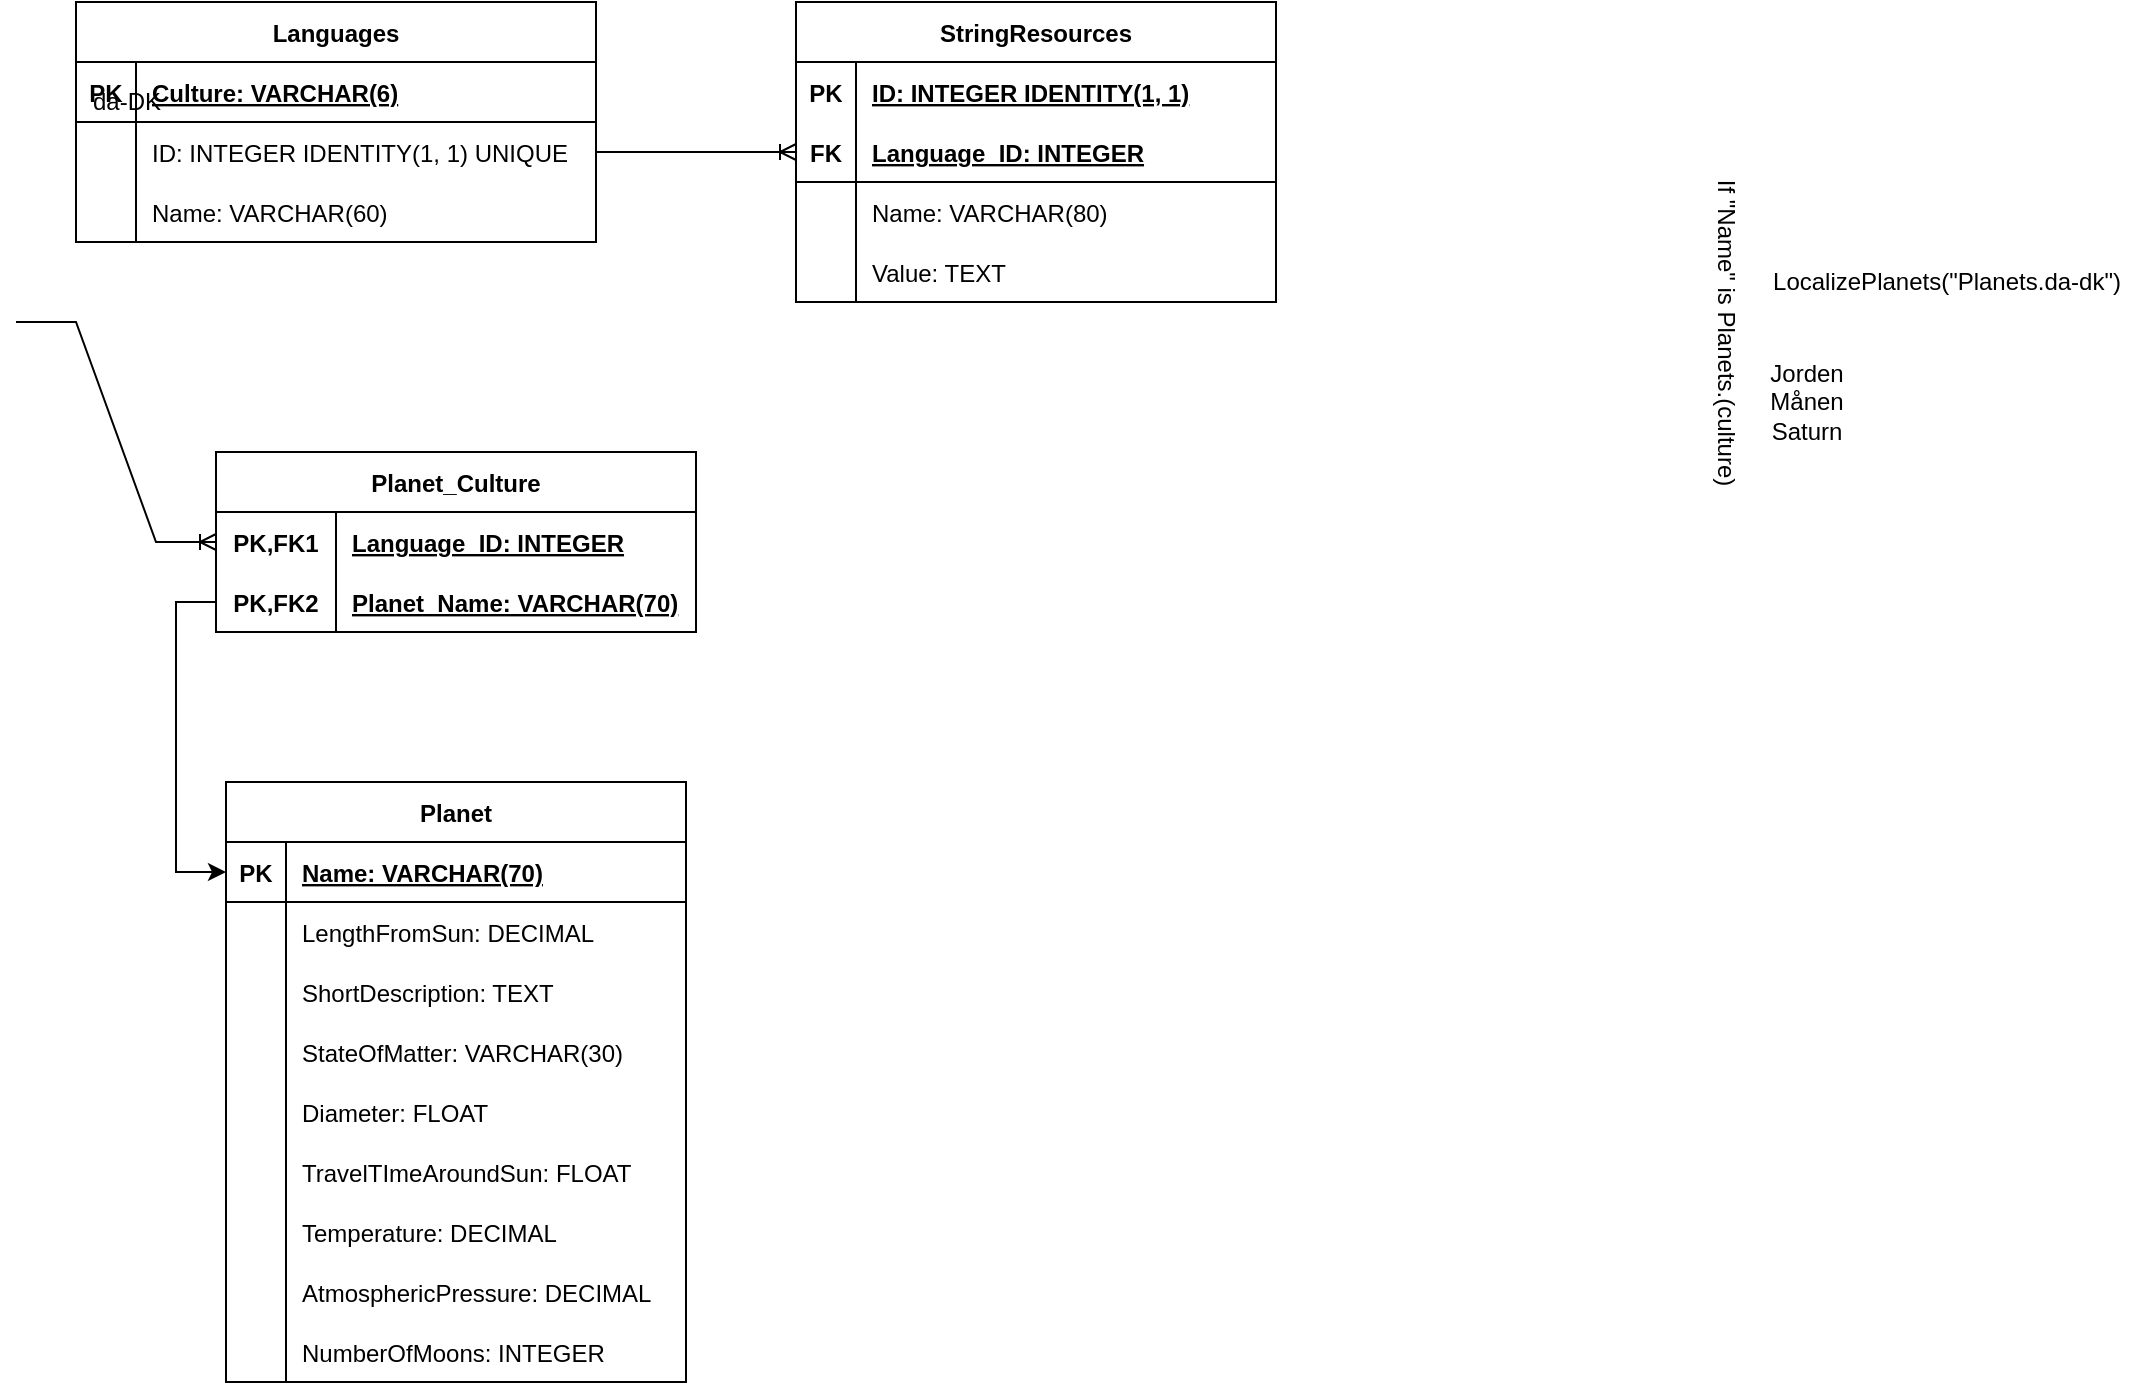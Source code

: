 <mxfile version="16.5.1" type="device"><diagram id="R2lEEEUBdFMjLlhIrx00" name="Page-1"><mxGraphModel dx="1185" dy="721" grid="1" gridSize="10" guides="1" tooltips="1" connect="1" arrows="1" fold="1" page="1" pageScale="1" pageWidth="850" pageHeight="1100" math="0" shadow="0" extFonts="Permanent Marker^https://fonts.googleapis.com/css?family=Permanent+Marker"><root><mxCell id="0"/><mxCell id="1" parent="0"/><mxCell id="n7tSkeJdSd4Lqxj-kO0n-1" value="Languages" style="shape=table;startSize=30;container=1;collapsible=1;childLayout=tableLayout;fixedRows=1;rowLines=0;fontStyle=1;align=center;resizeLast=1;" parent="1" vertex="1"><mxGeometry x="60" y="160" width="260" height="120" as="geometry"/></mxCell><mxCell id="n7tSkeJdSd4Lqxj-kO0n-2" value="" style="shape=tableRow;horizontal=0;startSize=0;swimlaneHead=0;swimlaneBody=0;fillColor=none;collapsible=0;dropTarget=0;points=[[0,0.5],[1,0.5]];portConstraint=eastwest;top=0;left=0;right=0;bottom=1;" parent="n7tSkeJdSd4Lqxj-kO0n-1" vertex="1"><mxGeometry y="30" width="260" height="30" as="geometry"/></mxCell><mxCell id="n7tSkeJdSd4Lqxj-kO0n-3" value="PK" style="shape=partialRectangle;connectable=0;fillColor=none;top=0;left=0;bottom=0;right=0;fontStyle=1;overflow=hidden;" parent="n7tSkeJdSd4Lqxj-kO0n-2" vertex="1"><mxGeometry width="30" height="30" as="geometry"><mxRectangle width="30" height="30" as="alternateBounds"/></mxGeometry></mxCell><mxCell id="n7tSkeJdSd4Lqxj-kO0n-4" value="Culture: VARCHAR(6)" style="shape=partialRectangle;connectable=0;fillColor=none;top=0;left=0;bottom=0;right=0;align=left;spacingLeft=6;fontStyle=5;overflow=hidden;" parent="n7tSkeJdSd4Lqxj-kO0n-2" vertex="1"><mxGeometry x="30" width="230" height="30" as="geometry"><mxRectangle width="230" height="30" as="alternateBounds"/></mxGeometry></mxCell><mxCell id="n7tSkeJdSd4Lqxj-kO0n-5" value="" style="shape=tableRow;horizontal=0;startSize=0;swimlaneHead=0;swimlaneBody=0;fillColor=none;collapsible=0;dropTarget=0;points=[[0,0.5],[1,0.5]];portConstraint=eastwest;top=0;left=0;right=0;bottom=0;" parent="n7tSkeJdSd4Lqxj-kO0n-1" vertex="1"><mxGeometry y="60" width="260" height="30" as="geometry"/></mxCell><mxCell id="n7tSkeJdSd4Lqxj-kO0n-6" value="" style="shape=partialRectangle;connectable=0;fillColor=none;top=0;left=0;bottom=0;right=0;editable=1;overflow=hidden;" parent="n7tSkeJdSd4Lqxj-kO0n-5" vertex="1"><mxGeometry width="30" height="30" as="geometry"><mxRectangle width="30" height="30" as="alternateBounds"/></mxGeometry></mxCell><mxCell id="n7tSkeJdSd4Lqxj-kO0n-7" value="ID: INTEGER IDENTITY(1, 1) UNIQUE" style="shape=partialRectangle;connectable=0;fillColor=none;top=0;left=0;bottom=0;right=0;align=left;spacingLeft=6;overflow=hidden;" parent="n7tSkeJdSd4Lqxj-kO0n-5" vertex="1"><mxGeometry x="30" width="230" height="30" as="geometry"><mxRectangle width="230" height="30" as="alternateBounds"/></mxGeometry></mxCell><mxCell id="n7tSkeJdSd4Lqxj-kO0n-8" value="" style="shape=tableRow;horizontal=0;startSize=0;swimlaneHead=0;swimlaneBody=0;fillColor=none;collapsible=0;dropTarget=0;points=[[0,0.5],[1,0.5]];portConstraint=eastwest;top=0;left=0;right=0;bottom=0;" parent="n7tSkeJdSd4Lqxj-kO0n-1" vertex="1"><mxGeometry y="90" width="260" height="30" as="geometry"/></mxCell><mxCell id="n7tSkeJdSd4Lqxj-kO0n-9" value="" style="shape=partialRectangle;connectable=0;fillColor=none;top=0;left=0;bottom=0;right=0;editable=1;overflow=hidden;" parent="n7tSkeJdSd4Lqxj-kO0n-8" vertex="1"><mxGeometry width="30" height="30" as="geometry"><mxRectangle width="30" height="30" as="alternateBounds"/></mxGeometry></mxCell><mxCell id="n7tSkeJdSd4Lqxj-kO0n-10" value="Name: VARCHAR(60)" style="shape=partialRectangle;connectable=0;fillColor=none;top=0;left=0;bottom=0;right=0;align=left;spacingLeft=6;overflow=hidden;" parent="n7tSkeJdSd4Lqxj-kO0n-8" vertex="1"><mxGeometry x="30" width="230" height="30" as="geometry"><mxRectangle width="230" height="30" as="alternateBounds"/></mxGeometry></mxCell><mxCell id="n7tSkeJdSd4Lqxj-kO0n-27" value="StringResources" style="shape=table;startSize=30;container=1;collapsible=1;childLayout=tableLayout;fixedRows=1;rowLines=0;fontStyle=1;align=center;resizeLast=1;" parent="1" vertex="1"><mxGeometry x="420" y="160" width="240" height="150" as="geometry"/></mxCell><mxCell id="n7tSkeJdSd4Lqxj-kO0n-28" value="" style="shape=tableRow;horizontal=0;startSize=0;swimlaneHead=0;swimlaneBody=0;fillColor=none;collapsible=0;dropTarget=0;points=[[0,0.5],[1,0.5]];portConstraint=eastwest;top=0;left=0;right=0;bottom=0;" parent="n7tSkeJdSd4Lqxj-kO0n-27" vertex="1"><mxGeometry y="30" width="240" height="30" as="geometry"/></mxCell><mxCell id="n7tSkeJdSd4Lqxj-kO0n-29" value="PK" style="shape=partialRectangle;connectable=0;fillColor=none;top=0;left=0;bottom=0;right=0;fontStyle=1;overflow=hidden;" parent="n7tSkeJdSd4Lqxj-kO0n-28" vertex="1"><mxGeometry width="30" height="30" as="geometry"><mxRectangle width="30" height="30" as="alternateBounds"/></mxGeometry></mxCell><mxCell id="n7tSkeJdSd4Lqxj-kO0n-30" value="ID: INTEGER IDENTITY(1, 1)" style="shape=partialRectangle;connectable=0;fillColor=none;top=0;left=0;bottom=0;right=0;align=left;spacingLeft=6;fontStyle=5;overflow=hidden;" parent="n7tSkeJdSd4Lqxj-kO0n-28" vertex="1"><mxGeometry x="30" width="210" height="30" as="geometry"><mxRectangle width="210" height="30" as="alternateBounds"/></mxGeometry></mxCell><mxCell id="n7tSkeJdSd4Lqxj-kO0n-31" value="" style="shape=tableRow;horizontal=0;startSize=0;swimlaneHead=0;swimlaneBody=0;fillColor=none;collapsible=0;dropTarget=0;points=[[0,0.5],[1,0.5]];portConstraint=eastwest;top=0;left=0;right=0;bottom=1;" parent="n7tSkeJdSd4Lqxj-kO0n-27" vertex="1"><mxGeometry y="60" width="240" height="30" as="geometry"/></mxCell><mxCell id="n7tSkeJdSd4Lqxj-kO0n-32" value="FK" style="shape=partialRectangle;connectable=0;fillColor=none;top=0;left=0;bottom=0;right=0;fontStyle=1;overflow=hidden;" parent="n7tSkeJdSd4Lqxj-kO0n-31" vertex="1"><mxGeometry width="30" height="30" as="geometry"><mxRectangle width="30" height="30" as="alternateBounds"/></mxGeometry></mxCell><mxCell id="n7tSkeJdSd4Lqxj-kO0n-33" value="Language_ID: INTEGER" style="shape=partialRectangle;connectable=0;fillColor=none;top=0;left=0;bottom=0;right=0;align=left;spacingLeft=6;fontStyle=5;overflow=hidden;" parent="n7tSkeJdSd4Lqxj-kO0n-31" vertex="1"><mxGeometry x="30" width="210" height="30" as="geometry"><mxRectangle width="210" height="30" as="alternateBounds"/></mxGeometry></mxCell><mxCell id="n7tSkeJdSd4Lqxj-kO0n-34" value="" style="shape=tableRow;horizontal=0;startSize=0;swimlaneHead=0;swimlaneBody=0;fillColor=none;collapsible=0;dropTarget=0;points=[[0,0.5],[1,0.5]];portConstraint=eastwest;top=0;left=0;right=0;bottom=0;" parent="n7tSkeJdSd4Lqxj-kO0n-27" vertex="1"><mxGeometry y="90" width="240" height="30" as="geometry"/></mxCell><mxCell id="n7tSkeJdSd4Lqxj-kO0n-35" value="" style="shape=partialRectangle;connectable=0;fillColor=none;top=0;left=0;bottom=0;right=0;editable=1;overflow=hidden;" parent="n7tSkeJdSd4Lqxj-kO0n-34" vertex="1"><mxGeometry width="30" height="30" as="geometry"><mxRectangle width="30" height="30" as="alternateBounds"/></mxGeometry></mxCell><mxCell id="n7tSkeJdSd4Lqxj-kO0n-36" value="Name: VARCHAR(80)" style="shape=partialRectangle;connectable=0;fillColor=none;top=0;left=0;bottom=0;right=0;align=left;spacingLeft=6;overflow=hidden;" parent="n7tSkeJdSd4Lqxj-kO0n-34" vertex="1"><mxGeometry x="30" width="210" height="30" as="geometry"><mxRectangle width="210" height="30" as="alternateBounds"/></mxGeometry></mxCell><mxCell id="n7tSkeJdSd4Lqxj-kO0n-37" value="" style="shape=tableRow;horizontal=0;startSize=0;swimlaneHead=0;swimlaneBody=0;fillColor=none;collapsible=0;dropTarget=0;points=[[0,0.5],[1,0.5]];portConstraint=eastwest;top=0;left=0;right=0;bottom=0;" parent="n7tSkeJdSd4Lqxj-kO0n-27" vertex="1"><mxGeometry y="120" width="240" height="30" as="geometry"/></mxCell><mxCell id="n7tSkeJdSd4Lqxj-kO0n-38" value="" style="shape=partialRectangle;connectable=0;fillColor=none;top=0;left=0;bottom=0;right=0;editable=1;overflow=hidden;" parent="n7tSkeJdSd4Lqxj-kO0n-37" vertex="1"><mxGeometry width="30" height="30" as="geometry"><mxRectangle width="30" height="30" as="alternateBounds"/></mxGeometry></mxCell><mxCell id="n7tSkeJdSd4Lqxj-kO0n-39" value="Value: TEXT" style="shape=partialRectangle;connectable=0;fillColor=none;top=0;left=0;bottom=0;right=0;align=left;spacingLeft=6;overflow=hidden;" parent="n7tSkeJdSd4Lqxj-kO0n-37" vertex="1"><mxGeometry x="30" width="210" height="30" as="geometry"><mxRectangle width="210" height="30" as="alternateBounds"/></mxGeometry></mxCell><mxCell id="n7tSkeJdSd4Lqxj-kO0n-40" value="" style="edgeStyle=entityRelationEdgeStyle;fontSize=12;html=1;endArrow=ERoneToMany;rounded=0;entryX=0;entryY=0.5;entryDx=0;entryDy=0;exitX=1;exitY=0.5;exitDx=0;exitDy=0;" parent="1" source="n7tSkeJdSd4Lqxj-kO0n-5" target="n7tSkeJdSd4Lqxj-kO0n-31" edge="1"><mxGeometry width="100" height="100" relative="1" as="geometry"><mxPoint x="300" y="440" as="sourcePoint"/><mxPoint x="400" y="340" as="targetPoint"/></mxGeometry></mxCell><mxCell id="E_wpOLaBPW97wljj8hit-1" value="Planet" style="shape=table;startSize=30;container=1;collapsible=1;childLayout=tableLayout;fixedRows=1;rowLines=0;fontStyle=1;align=center;resizeLast=1;" parent="1" vertex="1"><mxGeometry x="135" y="550" width="230" height="300" as="geometry"/></mxCell><mxCell id="E_wpOLaBPW97wljj8hit-30" value="" style="shape=tableRow;horizontal=0;startSize=0;swimlaneHead=0;swimlaneBody=0;fillColor=none;collapsible=0;dropTarget=0;points=[[0,0.5],[1,0.5]];portConstraint=eastwest;top=0;left=0;right=0;bottom=1;" parent="E_wpOLaBPW97wljj8hit-1" vertex="1"><mxGeometry y="30" width="230" height="30" as="geometry"/></mxCell><mxCell id="E_wpOLaBPW97wljj8hit-31" value="PK" style="shape=partialRectangle;connectable=0;fillColor=none;top=0;left=0;bottom=0;right=0;fontStyle=1;overflow=hidden;" parent="E_wpOLaBPW97wljj8hit-30" vertex="1"><mxGeometry width="30" height="30" as="geometry"><mxRectangle width="30" height="30" as="alternateBounds"/></mxGeometry></mxCell><mxCell id="E_wpOLaBPW97wljj8hit-32" value="Name: VARCHAR(70)" style="shape=partialRectangle;connectable=0;fillColor=none;top=0;left=0;bottom=0;right=0;align=left;spacingLeft=6;fontStyle=5;overflow=hidden;" parent="E_wpOLaBPW97wljj8hit-30" vertex="1"><mxGeometry x="30" width="200" height="30" as="geometry"><mxRectangle width="200" height="30" as="alternateBounds"/></mxGeometry></mxCell><mxCell id="E_wpOLaBPW97wljj8hit-5" value="" style="shape=tableRow;horizontal=0;startSize=0;swimlaneHead=0;swimlaneBody=0;fillColor=none;collapsible=0;dropTarget=0;points=[[0,0.5],[1,0.5]];portConstraint=eastwest;top=0;left=0;right=0;bottom=0;" parent="E_wpOLaBPW97wljj8hit-1" vertex="1"><mxGeometry y="60" width="230" height="30" as="geometry"/></mxCell><mxCell id="E_wpOLaBPW97wljj8hit-6" value="" style="shape=partialRectangle;connectable=0;fillColor=none;top=0;left=0;bottom=0;right=0;editable=1;overflow=hidden;" parent="E_wpOLaBPW97wljj8hit-5" vertex="1"><mxGeometry width="30" height="30" as="geometry"><mxRectangle width="30" height="30" as="alternateBounds"/></mxGeometry></mxCell><mxCell id="E_wpOLaBPW97wljj8hit-7" value="LengthFromSun: DECIMAL" style="shape=partialRectangle;connectable=0;fillColor=none;top=0;left=0;bottom=0;right=0;align=left;spacingLeft=6;overflow=hidden;" parent="E_wpOLaBPW97wljj8hit-5" vertex="1"><mxGeometry x="30" width="200" height="30" as="geometry"><mxRectangle width="200" height="30" as="alternateBounds"/></mxGeometry></mxCell><mxCell id="E_wpOLaBPW97wljj8hit-8" value="" style="shape=tableRow;horizontal=0;startSize=0;swimlaneHead=0;swimlaneBody=0;fillColor=none;collapsible=0;dropTarget=0;points=[[0,0.5],[1,0.5]];portConstraint=eastwest;top=0;left=0;right=0;bottom=0;" parent="E_wpOLaBPW97wljj8hit-1" vertex="1"><mxGeometry y="90" width="230" height="30" as="geometry"/></mxCell><mxCell id="E_wpOLaBPW97wljj8hit-9" value="" style="shape=partialRectangle;connectable=0;fillColor=none;top=0;left=0;bottom=0;right=0;editable=1;overflow=hidden;" parent="E_wpOLaBPW97wljj8hit-8" vertex="1"><mxGeometry width="30" height="30" as="geometry"><mxRectangle width="30" height="30" as="alternateBounds"/></mxGeometry></mxCell><mxCell id="E_wpOLaBPW97wljj8hit-10" value="ShortDescription: TEXT" style="shape=partialRectangle;connectable=0;fillColor=none;top=0;left=0;bottom=0;right=0;align=left;spacingLeft=6;overflow=hidden;" parent="E_wpOLaBPW97wljj8hit-8" vertex="1"><mxGeometry x="30" width="200" height="30" as="geometry"><mxRectangle width="200" height="30" as="alternateBounds"/></mxGeometry></mxCell><mxCell id="E_wpOLaBPW97wljj8hit-11" value="" style="shape=tableRow;horizontal=0;startSize=0;swimlaneHead=0;swimlaneBody=0;fillColor=none;collapsible=0;dropTarget=0;points=[[0,0.5],[1,0.5]];portConstraint=eastwest;top=0;left=0;right=0;bottom=0;" parent="E_wpOLaBPW97wljj8hit-1" vertex="1"><mxGeometry y="120" width="230" height="30" as="geometry"/></mxCell><mxCell id="E_wpOLaBPW97wljj8hit-12" value="" style="shape=partialRectangle;connectable=0;fillColor=none;top=0;left=0;bottom=0;right=0;editable=1;overflow=hidden;" parent="E_wpOLaBPW97wljj8hit-11" vertex="1"><mxGeometry width="30" height="30" as="geometry"><mxRectangle width="30" height="30" as="alternateBounds"/></mxGeometry></mxCell><mxCell id="E_wpOLaBPW97wljj8hit-13" value="StateOfMatter: VARCHAR(30)" style="shape=partialRectangle;connectable=0;fillColor=none;top=0;left=0;bottom=0;right=0;align=left;spacingLeft=6;overflow=hidden;" parent="E_wpOLaBPW97wljj8hit-11" vertex="1"><mxGeometry x="30" width="200" height="30" as="geometry"><mxRectangle width="200" height="30" as="alternateBounds"/></mxGeometry></mxCell><mxCell id="E_wpOLaBPW97wljj8hit-79" value="" style="shape=tableRow;horizontal=0;startSize=0;swimlaneHead=0;swimlaneBody=0;fillColor=none;collapsible=0;dropTarget=0;points=[[0,0.5],[1,0.5]];portConstraint=eastwest;top=0;left=0;right=0;bottom=0;" parent="E_wpOLaBPW97wljj8hit-1" vertex="1"><mxGeometry y="150" width="230" height="30" as="geometry"/></mxCell><mxCell id="E_wpOLaBPW97wljj8hit-80" value="" style="shape=partialRectangle;connectable=0;fillColor=none;top=0;left=0;bottom=0;right=0;editable=1;overflow=hidden;" parent="E_wpOLaBPW97wljj8hit-79" vertex="1"><mxGeometry width="30" height="30" as="geometry"><mxRectangle width="30" height="30" as="alternateBounds"/></mxGeometry></mxCell><mxCell id="E_wpOLaBPW97wljj8hit-81" value="Diameter: FLOAT" style="shape=partialRectangle;connectable=0;fillColor=none;top=0;left=0;bottom=0;right=0;align=left;spacingLeft=6;overflow=hidden;" parent="E_wpOLaBPW97wljj8hit-79" vertex="1"><mxGeometry x="30" width="200" height="30" as="geometry"><mxRectangle width="200" height="30" as="alternateBounds"/></mxGeometry></mxCell><mxCell id="E_wpOLaBPW97wljj8hit-82" value="" style="shape=tableRow;horizontal=0;startSize=0;swimlaneHead=0;swimlaneBody=0;fillColor=none;collapsible=0;dropTarget=0;points=[[0,0.5],[1,0.5]];portConstraint=eastwest;top=0;left=0;right=0;bottom=0;" parent="E_wpOLaBPW97wljj8hit-1" vertex="1"><mxGeometry y="180" width="230" height="30" as="geometry"/></mxCell><mxCell id="E_wpOLaBPW97wljj8hit-83" value="" style="shape=partialRectangle;connectable=0;fillColor=none;top=0;left=0;bottom=0;right=0;editable=1;overflow=hidden;" parent="E_wpOLaBPW97wljj8hit-82" vertex="1"><mxGeometry width="30" height="30" as="geometry"><mxRectangle width="30" height="30" as="alternateBounds"/></mxGeometry></mxCell><mxCell id="E_wpOLaBPW97wljj8hit-84" value="TravelTImeAroundSun: FLOAT" style="shape=partialRectangle;connectable=0;fillColor=none;top=0;left=0;bottom=0;right=0;align=left;spacingLeft=6;overflow=hidden;" parent="E_wpOLaBPW97wljj8hit-82" vertex="1"><mxGeometry x="30" width="200" height="30" as="geometry"><mxRectangle width="200" height="30" as="alternateBounds"/></mxGeometry></mxCell><mxCell id="E_wpOLaBPW97wljj8hit-85" value="" style="shape=tableRow;horizontal=0;startSize=0;swimlaneHead=0;swimlaneBody=0;fillColor=none;collapsible=0;dropTarget=0;points=[[0,0.5],[1,0.5]];portConstraint=eastwest;top=0;left=0;right=0;bottom=0;" parent="E_wpOLaBPW97wljj8hit-1" vertex="1"><mxGeometry y="210" width="230" height="30" as="geometry"/></mxCell><mxCell id="E_wpOLaBPW97wljj8hit-86" value="" style="shape=partialRectangle;connectable=0;fillColor=none;top=0;left=0;bottom=0;right=0;editable=1;overflow=hidden;" parent="E_wpOLaBPW97wljj8hit-85" vertex="1"><mxGeometry width="30" height="30" as="geometry"><mxRectangle width="30" height="30" as="alternateBounds"/></mxGeometry></mxCell><mxCell id="E_wpOLaBPW97wljj8hit-87" value="Temperature: DECIMAL" style="shape=partialRectangle;connectable=0;fillColor=none;top=0;left=0;bottom=0;right=0;align=left;spacingLeft=6;overflow=hidden;" parent="E_wpOLaBPW97wljj8hit-85" vertex="1"><mxGeometry x="30" width="200" height="30" as="geometry"><mxRectangle width="200" height="30" as="alternateBounds"/></mxGeometry></mxCell><mxCell id="E_wpOLaBPW97wljj8hit-88" value="" style="shape=tableRow;horizontal=0;startSize=0;swimlaneHead=0;swimlaneBody=0;fillColor=none;collapsible=0;dropTarget=0;points=[[0,0.5],[1,0.5]];portConstraint=eastwest;top=0;left=0;right=0;bottom=0;" parent="E_wpOLaBPW97wljj8hit-1" vertex="1"><mxGeometry y="240" width="230" height="30" as="geometry"/></mxCell><mxCell id="E_wpOLaBPW97wljj8hit-89" value="" style="shape=partialRectangle;connectable=0;fillColor=none;top=0;left=0;bottom=0;right=0;editable=1;overflow=hidden;" parent="E_wpOLaBPW97wljj8hit-88" vertex="1"><mxGeometry width="30" height="30" as="geometry"><mxRectangle width="30" height="30" as="alternateBounds"/></mxGeometry></mxCell><mxCell id="E_wpOLaBPW97wljj8hit-90" value="AtmosphericPressure: DECIMAL" style="shape=partialRectangle;connectable=0;fillColor=none;top=0;left=0;bottom=0;right=0;align=left;spacingLeft=6;overflow=hidden;" parent="E_wpOLaBPW97wljj8hit-88" vertex="1"><mxGeometry x="30" width="200" height="30" as="geometry"><mxRectangle width="200" height="30" as="alternateBounds"/></mxGeometry></mxCell><mxCell id="E_wpOLaBPW97wljj8hit-91" value="" style="shape=tableRow;horizontal=0;startSize=0;swimlaneHead=0;swimlaneBody=0;fillColor=none;collapsible=0;dropTarget=0;points=[[0,0.5],[1,0.5]];portConstraint=eastwest;top=0;left=0;right=0;bottom=0;" parent="E_wpOLaBPW97wljj8hit-1" vertex="1"><mxGeometry y="270" width="230" height="30" as="geometry"/></mxCell><mxCell id="E_wpOLaBPW97wljj8hit-92" value="" style="shape=partialRectangle;connectable=0;fillColor=none;top=0;left=0;bottom=0;right=0;editable=1;overflow=hidden;" parent="E_wpOLaBPW97wljj8hit-91" vertex="1"><mxGeometry width="30" height="30" as="geometry"><mxRectangle width="30" height="30" as="alternateBounds"/></mxGeometry></mxCell><mxCell id="E_wpOLaBPW97wljj8hit-93" value="NumberOfMoons: INTEGER" style="shape=partialRectangle;connectable=0;fillColor=none;top=0;left=0;bottom=0;right=0;align=left;spacingLeft=6;overflow=hidden;" parent="E_wpOLaBPW97wljj8hit-91" vertex="1"><mxGeometry x="30" width="200" height="30" as="geometry"><mxRectangle width="200" height="30" as="alternateBounds"/></mxGeometry></mxCell><mxCell id="E_wpOLaBPW97wljj8hit-33" value="da-DK" style="text;html=1;align=center;verticalAlign=middle;resizable=0;points=[];autosize=1;strokeColor=none;fillColor=none;" parent="1" vertex="1"><mxGeometry x="60" y="200" width="50" height="20" as="geometry"/></mxCell><mxCell id="E_wpOLaBPW97wljj8hit-77" value="LocalizePlanets(&quot;Planets.da-dk&quot;)" style="text;html=1;align=center;verticalAlign=middle;resizable=0;points=[];autosize=1;strokeColor=none;fillColor=none;" parent="1" vertex="1"><mxGeometry x="900" y="290" width="190" height="20" as="geometry"/></mxCell><mxCell id="E_wpOLaBPW97wljj8hit-78" value="Jorden&lt;br&gt;Månen&lt;br&gt;Saturn&lt;br&gt;" style="text;html=1;align=center;verticalAlign=middle;resizable=0;points=[];autosize=1;strokeColor=none;fillColor=none;" parent="1" vertex="1"><mxGeometry x="900" y="335" width="50" height="50" as="geometry"/></mxCell><mxCell id="E_wpOLaBPW97wljj8hit-94" value="If &quot;Name&quot; is Planets.(culture)" style="text;html=1;align=center;verticalAlign=middle;resizable=0;points=[];autosize=1;strokeColor=none;fillColor=none;rotation=90;" parent="1" vertex="1"><mxGeometry x="800" y="315" width="170" height="20" as="geometry"/></mxCell><mxCell id="408mkicwGqCjSvLNdBbA-2" value="Planet_Culture" style="shape=table;startSize=30;container=1;collapsible=1;childLayout=tableLayout;fixedRows=1;rowLines=0;fontStyle=1;align=center;resizeLast=1;" parent="1" vertex="1"><mxGeometry x="130" y="385" width="240" height="90" as="geometry"/></mxCell><mxCell id="408mkicwGqCjSvLNdBbA-3" value="" style="shape=tableRow;horizontal=0;startSize=0;swimlaneHead=0;swimlaneBody=0;fillColor=none;collapsible=0;dropTarget=0;points=[[0,0.5],[1,0.5]];portConstraint=eastwest;top=0;left=0;right=0;bottom=0;" parent="408mkicwGqCjSvLNdBbA-2" vertex="1"><mxGeometry y="30" width="240" height="30" as="geometry"/></mxCell><mxCell id="408mkicwGqCjSvLNdBbA-4" value="PK,FK1" style="shape=partialRectangle;connectable=0;fillColor=none;top=0;left=0;bottom=0;right=0;fontStyle=1;overflow=hidden;" parent="408mkicwGqCjSvLNdBbA-3" vertex="1"><mxGeometry width="60" height="30" as="geometry"><mxRectangle width="60" height="30" as="alternateBounds"/></mxGeometry></mxCell><mxCell id="408mkicwGqCjSvLNdBbA-5" value="Language_ID: INTEGER" style="shape=partialRectangle;connectable=0;fillColor=none;top=0;left=0;bottom=0;right=0;align=left;spacingLeft=6;fontStyle=5;overflow=hidden;" parent="408mkicwGqCjSvLNdBbA-3" vertex="1"><mxGeometry x="60" width="180" height="30" as="geometry"><mxRectangle width="180" height="30" as="alternateBounds"/></mxGeometry></mxCell><mxCell id="408mkicwGqCjSvLNdBbA-6" value="" style="shape=tableRow;horizontal=0;startSize=0;swimlaneHead=0;swimlaneBody=0;fillColor=none;collapsible=0;dropTarget=0;points=[[0,0.5],[1,0.5]];portConstraint=eastwest;top=0;left=0;right=0;bottom=1;" parent="408mkicwGqCjSvLNdBbA-2" vertex="1"><mxGeometry y="60" width="240" height="30" as="geometry"/></mxCell><mxCell id="408mkicwGqCjSvLNdBbA-7" value="PK,FK2" style="shape=partialRectangle;connectable=0;fillColor=none;top=0;left=0;bottom=0;right=0;fontStyle=1;overflow=hidden;" parent="408mkicwGqCjSvLNdBbA-6" vertex="1"><mxGeometry width="60" height="30" as="geometry"><mxRectangle width="60" height="30" as="alternateBounds"/></mxGeometry></mxCell><mxCell id="408mkicwGqCjSvLNdBbA-8" value="Planet_Name: VARCHAR(70)" style="shape=partialRectangle;connectable=0;fillColor=none;top=0;left=0;bottom=0;right=0;align=left;spacingLeft=6;fontStyle=5;overflow=hidden;" parent="408mkicwGqCjSvLNdBbA-6" vertex="1"><mxGeometry x="60" width="180" height="30" as="geometry"><mxRectangle width="180" height="30" as="alternateBounds"/></mxGeometry></mxCell><mxCell id="408mkicwGqCjSvLNdBbA-16" style="edgeStyle=orthogonalEdgeStyle;rounded=0;orthogonalLoop=1;jettySize=auto;html=1;exitX=0;exitY=0.5;exitDx=0;exitDy=0;entryX=0;entryY=0.5;entryDx=0;entryDy=0;" parent="1" source="408mkicwGqCjSvLNdBbA-6" target="E_wpOLaBPW97wljj8hit-30" edge="1"><mxGeometry relative="1" as="geometry"/></mxCell><mxCell id="gGdTvHP_xFg4rqXuOPhS-1" value="" style="edgeStyle=entityRelationEdgeStyle;fontSize=12;html=1;endArrow=ERoneToMany;rounded=0;entryX=0;entryY=0.5;entryDx=0;entryDy=0;" edge="1" parent="1" target="408mkicwGqCjSvLNdBbA-3"><mxGeometry width="100" height="100" relative="1" as="geometry"><mxPoint x="30" y="320" as="sourcePoint"/><mxPoint x="160" y="300" as="targetPoint"/></mxGeometry></mxCell></root></mxGraphModel></diagram></mxfile>